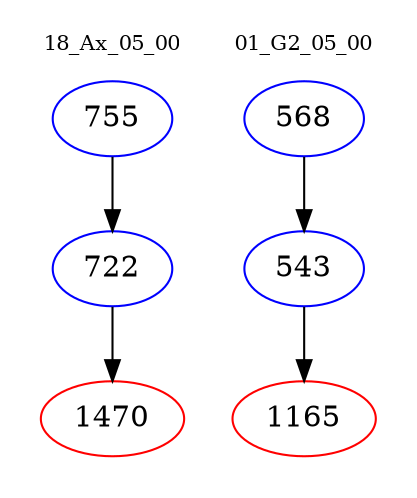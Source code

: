 digraph{
subgraph cluster_0 {
color = white
label = "18_Ax_05_00";
fontsize=10;
T0_755 [label="755", color="blue"]
T0_755 -> T0_722 [color="black"]
T0_722 [label="722", color="blue"]
T0_722 -> T0_1470 [color="black"]
T0_1470 [label="1470", color="red"]
}
subgraph cluster_1 {
color = white
label = "01_G2_05_00";
fontsize=10;
T1_568 [label="568", color="blue"]
T1_568 -> T1_543 [color="black"]
T1_543 [label="543", color="blue"]
T1_543 -> T1_1165 [color="black"]
T1_1165 [label="1165", color="red"]
}
}
